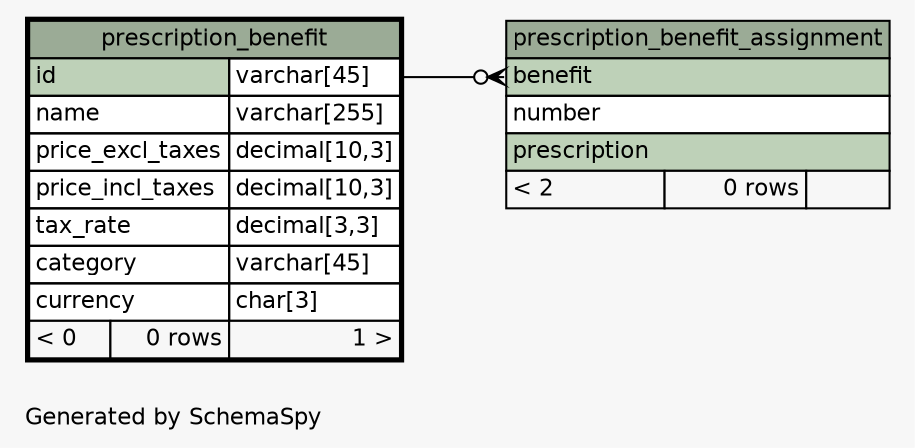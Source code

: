 // dot 2.40.1 on Linux 5.3.0-28-generic
// SchemaSpy rev 590
digraph "oneDegreeRelationshipsDiagram" {
  graph [
    rankdir="RL"
    bgcolor="#f7f7f7"
    label="\nGenerated by SchemaSpy"
    labeljust="l"
    nodesep="0.18"
    ranksep="0.46"
    fontname="Helvetica"
    fontsize="11"
  ];
  node [
    fontname="Helvetica"
    fontsize="11"
    shape="plaintext"
  ];
  edge [
    arrowsize="0.8"
  ];
  "prescription_benefit_assignment":"benefit":w -> "prescription_benefit":"id.type":e [arrowhead=none dir=back arrowtail=crowodot];
  "prescription_benefit" [
    label=<
    <TABLE BORDER="2" CELLBORDER="1" CELLSPACING="0" BGCOLOR="#ffffff">
      <TR><TD COLSPAN="3" BGCOLOR="#9bab96" ALIGN="CENTER">prescription_benefit</TD></TR>
      <TR><TD PORT="id" COLSPAN="2" BGCOLOR="#bed1b8" ALIGN="LEFT">id</TD><TD PORT="id.type" ALIGN="LEFT">varchar[45]</TD></TR>
      <TR><TD PORT="name" COLSPAN="2" ALIGN="LEFT">name</TD><TD PORT="name.type" ALIGN="LEFT">varchar[255]</TD></TR>
      <TR><TD PORT="price_excl_taxes" COLSPAN="2" ALIGN="LEFT">price_excl_taxes</TD><TD PORT="price_excl_taxes.type" ALIGN="LEFT">decimal[10,3]</TD></TR>
      <TR><TD PORT="price_incl_taxes" COLSPAN="2" ALIGN="LEFT">price_incl_taxes</TD><TD PORT="price_incl_taxes.type" ALIGN="LEFT">decimal[10,3]</TD></TR>
      <TR><TD PORT="tax_rate" COLSPAN="2" ALIGN="LEFT">tax_rate</TD><TD PORT="tax_rate.type" ALIGN="LEFT">decimal[3,3]</TD></TR>
      <TR><TD PORT="category" COLSPAN="2" ALIGN="LEFT">category</TD><TD PORT="category.type" ALIGN="LEFT">varchar[45]</TD></TR>
      <TR><TD PORT="currency" COLSPAN="2" ALIGN="LEFT">currency</TD><TD PORT="currency.type" ALIGN="LEFT">char[3]</TD></TR>
      <TR><TD ALIGN="LEFT" BGCOLOR="#f7f7f7">&lt; 0</TD><TD ALIGN="RIGHT" BGCOLOR="#f7f7f7">0 rows</TD><TD ALIGN="RIGHT" BGCOLOR="#f7f7f7">1 &gt;</TD></TR>
    </TABLE>>
    URL="prescription_benefit.html"
    tooltip="prescription_benefit"
  ];
  "prescription_benefit_assignment" [
    label=<
    <TABLE BORDER="0" CELLBORDER="1" CELLSPACING="0" BGCOLOR="#ffffff">
      <TR><TD COLSPAN="3" BGCOLOR="#9bab96" ALIGN="CENTER">prescription_benefit_assignment</TD></TR>
      <TR><TD PORT="benefit" COLSPAN="3" BGCOLOR="#bed1b8" ALIGN="LEFT">benefit</TD></TR>
      <TR><TD PORT="number" COLSPAN="3" ALIGN="LEFT">number</TD></TR>
      <TR><TD PORT="prescription" COLSPAN="3" BGCOLOR="#bed1b8" ALIGN="LEFT">prescription</TD></TR>
      <TR><TD ALIGN="LEFT" BGCOLOR="#f7f7f7">&lt; 2</TD><TD ALIGN="RIGHT" BGCOLOR="#f7f7f7">0 rows</TD><TD ALIGN="RIGHT" BGCOLOR="#f7f7f7">  </TD></TR>
    </TABLE>>
    URL="prescription_benefit_assignment.html"
    tooltip="prescription_benefit_assignment"
  ];
}
